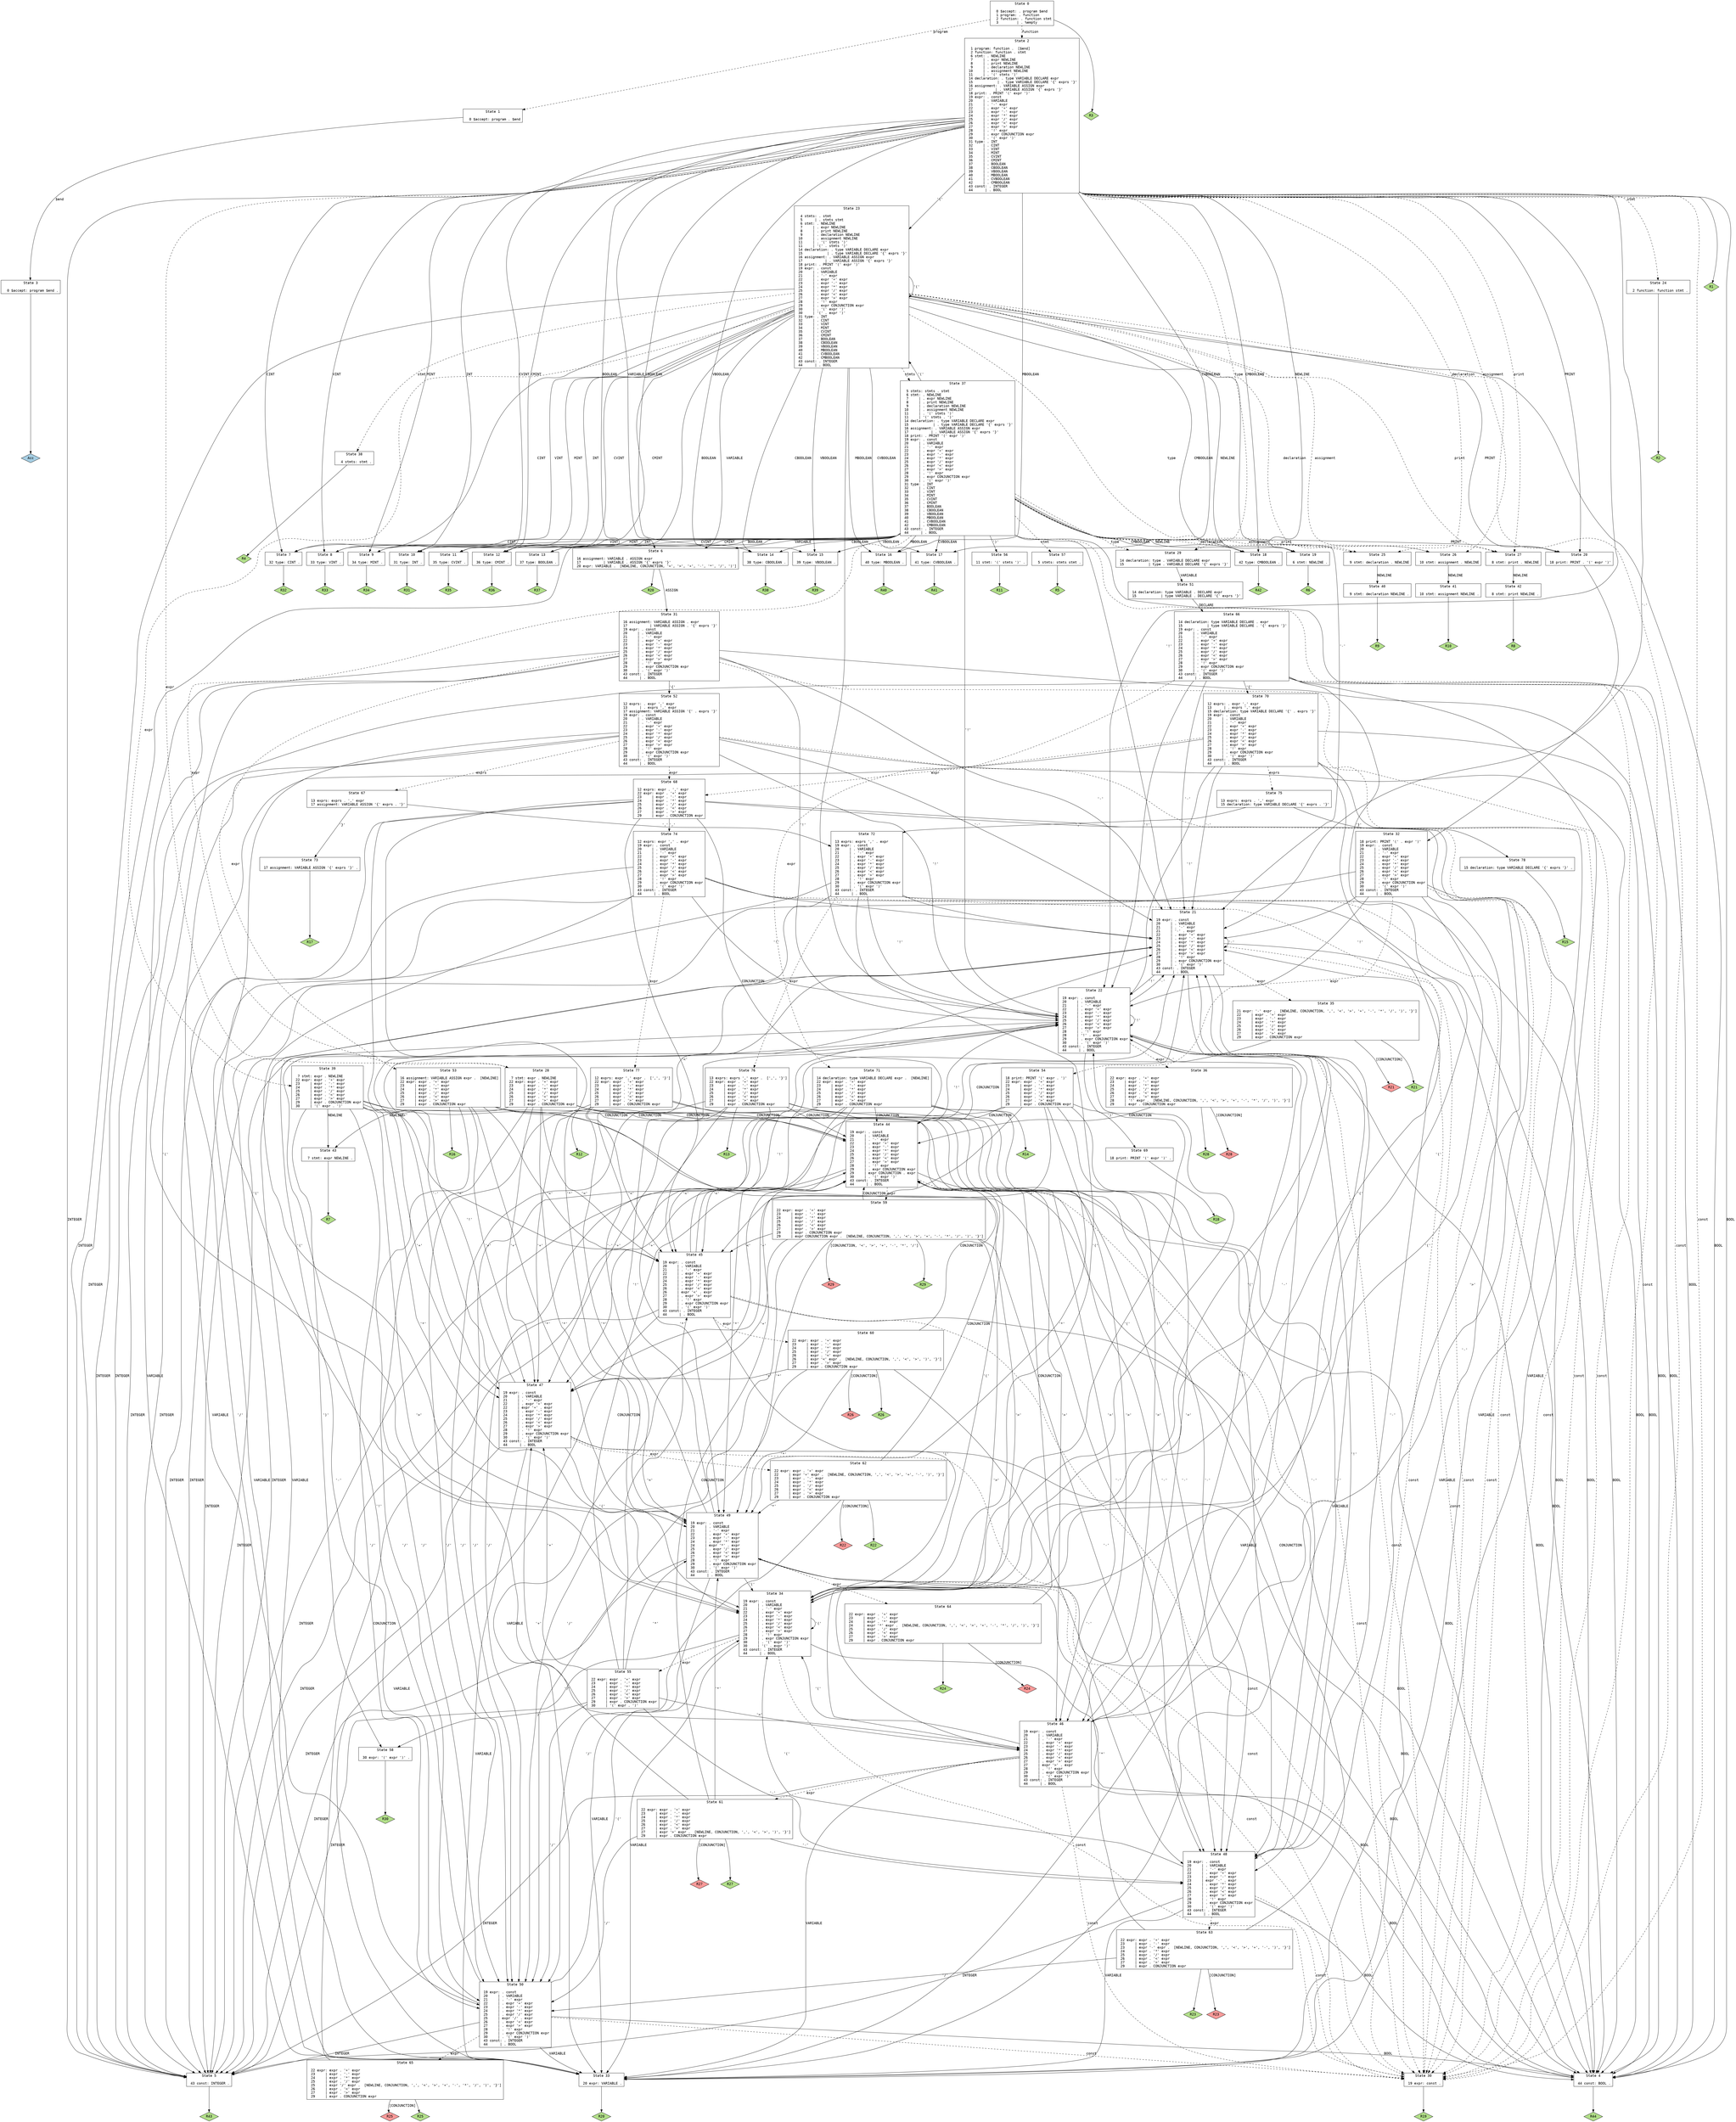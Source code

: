 // Generated by GNU Bison 3.3.2.
// Report bugs to <bug-bison@gnu.org>.
// Home page: <http://www.gnu.org/software/bison/>.

digraph "interpreter.y"
{
  node [fontname = courier, shape = box, colorscheme = paired6]
  edge [fontname = courier]

  0 [label="State 0\n\l  0 $accept: . program $end\l  1 program: . function\l  2 function: . function stmt\l  3         | . %empty\l"]
  0 -> 1 [style=dashed label="program"]
  0 -> 2 [style=dashed label="function"]
  0 -> "0R3" [style=solid]
 "0R3" [label="R3", fillcolor=3, shape=diamond, style=filled]
  1 [label="State 1\n\l  0 $accept: program . $end\l"]
  1 -> 3 [style=solid label="$end"]
  2 [label="State 2\n\l  1 program: function .  [$end]\l  2 function: function . stmt\l  6 stmt: . NEWLINE\l  7     | . expr NEWLINE\l  8     | . print NEWLINE\l  9     | . declaration NEWLINE\l 10     | . assignment NEWLINE\l 11     | . '(' stmts ')'\l 14 declaration: . type VARIABLE DECLARE expr\l 15            | . type VARIABLE DECLARE '{' exprs '}'\l 16 assignment: . VARIABLE ASSIGN expr\l 17           | . VARIABLE ASSIGN '{' exprs '}'\l 18 print: . PRINT '(' expr ')'\l 19 expr: . const\l 20     | . VARIABLE\l 21     | . '-' expr\l 22     | . expr '+' expr\l 23     | . expr '-' expr\l 24     | . expr '*' expr\l 25     | . expr '/' expr\l 26     | . expr '<' expr\l 27     | . expr '>' expr\l 28     | . '!' expr\l 29     | . expr CONJUNCTION expr\l 30     | . '(' expr ')'\l 31 type: . INT\l 32     | . CINT\l 33     | . VINT\l 34     | . MINT\l 35     | . CVINT\l 36     | . CMINT\l 37     | . BOOLEAN\l 38     | . CBOOLEAN\l 39     | . VBOOLEAN\l 40     | . MBOOLEAN\l 41     | . CVBOOLEAN\l 42     | . CMBOOLEAN\l 43 const: . INTEGER\l 44      | . BOOL\l"]
  2 -> 4 [style=solid label="BOOL"]
  2 -> 5 [style=solid label="INTEGER"]
  2 -> 6 [style=solid label="VARIABLE"]
  2 -> 7 [style=solid label="CINT"]
  2 -> 8 [style=solid label="VINT"]
  2 -> 9 [style=solid label="MINT"]
  2 -> 10 [style=solid label="INT"]
  2 -> 11 [style=solid label="CVINT"]
  2 -> 12 [style=solid label="CMINT"]
  2 -> 13 [style=solid label="BOOLEAN"]
  2 -> 14 [style=solid label="CBOOLEAN"]
  2 -> 15 [style=solid label="VBOOLEAN"]
  2 -> 16 [style=solid label="MBOOLEAN"]
  2 -> 17 [style=solid label="CVBOOLEAN"]
  2 -> 18 [style=solid label="CMBOOLEAN"]
  2 -> 19 [style=solid label="NEWLINE"]
  2 -> 20 [style=solid label="PRINT"]
  2 -> 21 [style=solid label="'-'"]
  2 -> 22 [style=solid label="'!'"]
  2 -> 23 [style=solid label="'('"]
  2 -> 24 [style=dashed label="stmt"]
  2 -> 25 [style=dashed label="declaration"]
  2 -> 26 [style=dashed label="assignment"]
  2 -> 27 [style=dashed label="print"]
  2 -> 28 [style=dashed label="expr"]
  2 -> 29 [style=dashed label="type"]
  2 -> 30 [style=dashed label="const"]
  2 -> "2R1" [style=solid]
 "2R1" [label="R1", fillcolor=3, shape=diamond, style=filled]
  3 [label="State 3\n\l  0 $accept: program $end .\l"]
  3 -> "3R0" [style=solid]
 "3R0" [label="Acc", fillcolor=1, shape=diamond, style=filled]
  4 [label="State 4\n\l 44 const: BOOL .\l"]
  4 -> "4R44" [style=solid]
 "4R44" [label="R44", fillcolor=3, shape=diamond, style=filled]
  5 [label="State 5\n\l 43 const: INTEGER .\l"]
  5 -> "5R43" [style=solid]
 "5R43" [label="R43", fillcolor=3, shape=diamond, style=filled]
  6 [label="State 6\n\l 16 assignment: VARIABLE . ASSIGN expr\l 17           | VARIABLE . ASSIGN '{' exprs '}'\l 20 expr: VARIABLE .  [NEWLINE, CONJUNCTION, '<', '>', '+', '-', '*', '/', ')']\l"]
  6 -> 31 [style=solid label="ASSIGN"]
  6 -> "6R20" [style=solid]
 "6R20" [label="R20", fillcolor=3, shape=diamond, style=filled]
  7 [label="State 7\n\l 32 type: CINT .\l"]
  7 -> "7R32" [style=solid]
 "7R32" [label="R32", fillcolor=3, shape=diamond, style=filled]
  8 [label="State 8\n\l 33 type: VINT .\l"]
  8 -> "8R33" [style=solid]
 "8R33" [label="R33", fillcolor=3, shape=diamond, style=filled]
  9 [label="State 9\n\l 34 type: MINT .\l"]
  9 -> "9R34" [style=solid]
 "9R34" [label="R34", fillcolor=3, shape=diamond, style=filled]
  10 [label="State 10\n\l 31 type: INT .\l"]
  10 -> "10R31" [style=solid]
 "10R31" [label="R31", fillcolor=3, shape=diamond, style=filled]
  11 [label="State 11\n\l 35 type: CVINT .\l"]
  11 -> "11R35" [style=solid]
 "11R35" [label="R35", fillcolor=3, shape=diamond, style=filled]
  12 [label="State 12\n\l 36 type: CMINT .\l"]
  12 -> "12R36" [style=solid]
 "12R36" [label="R36", fillcolor=3, shape=diamond, style=filled]
  13 [label="State 13\n\l 37 type: BOOLEAN .\l"]
  13 -> "13R37" [style=solid]
 "13R37" [label="R37", fillcolor=3, shape=diamond, style=filled]
  14 [label="State 14\n\l 38 type: CBOOLEAN .\l"]
  14 -> "14R38" [style=solid]
 "14R38" [label="R38", fillcolor=3, shape=diamond, style=filled]
  15 [label="State 15\n\l 39 type: VBOOLEAN .\l"]
  15 -> "15R39" [style=solid]
 "15R39" [label="R39", fillcolor=3, shape=diamond, style=filled]
  16 [label="State 16\n\l 40 type: MBOOLEAN .\l"]
  16 -> "16R40" [style=solid]
 "16R40" [label="R40", fillcolor=3, shape=diamond, style=filled]
  17 [label="State 17\n\l 41 type: CVBOOLEAN .\l"]
  17 -> "17R41" [style=solid]
 "17R41" [label="R41", fillcolor=3, shape=diamond, style=filled]
  18 [label="State 18\n\l 42 type: CMBOOLEAN .\l"]
  18 -> "18R42" [style=solid]
 "18R42" [label="R42", fillcolor=3, shape=diamond, style=filled]
  19 [label="State 19\n\l  6 stmt: NEWLINE .\l"]
  19 -> "19R6" [style=solid]
 "19R6" [label="R6", fillcolor=3, shape=diamond, style=filled]
  20 [label="State 20\n\l 18 print: PRINT . '(' expr ')'\l"]
  20 -> 32 [style=solid label="'('"]
  21 [label="State 21\n\l 19 expr: . const\l 20     | . VARIABLE\l 21     | . '-' expr\l 21     | '-' . expr\l 22     | . expr '+' expr\l 23     | . expr '-' expr\l 24     | . expr '*' expr\l 25     | . expr '/' expr\l 26     | . expr '<' expr\l 27     | . expr '>' expr\l 28     | . '!' expr\l 29     | . expr CONJUNCTION expr\l 30     | . '(' expr ')'\l 43 const: . INTEGER\l 44      | . BOOL\l"]
  21 -> 4 [style=solid label="BOOL"]
  21 -> 5 [style=solid label="INTEGER"]
  21 -> 33 [style=solid label="VARIABLE"]
  21 -> 21 [style=solid label="'-'"]
  21 -> 22 [style=solid label="'!'"]
  21 -> 34 [style=solid label="'('"]
  21 -> 35 [style=dashed label="expr"]
  21 -> 30 [style=dashed label="const"]
  22 [label="State 22\n\l 19 expr: . const\l 20     | . VARIABLE\l 21     | . '-' expr\l 22     | . expr '+' expr\l 23     | . expr '-' expr\l 24     | . expr '*' expr\l 25     | . expr '/' expr\l 26     | . expr '<' expr\l 27     | . expr '>' expr\l 28     | . '!' expr\l 28     | '!' . expr\l 29     | . expr CONJUNCTION expr\l 30     | . '(' expr ')'\l 43 const: . INTEGER\l 44      | . BOOL\l"]
  22 -> 4 [style=solid label="BOOL"]
  22 -> 5 [style=solid label="INTEGER"]
  22 -> 33 [style=solid label="VARIABLE"]
  22 -> 21 [style=solid label="'-'"]
  22 -> 22 [style=solid label="'!'"]
  22 -> 34 [style=solid label="'('"]
  22 -> 36 [style=dashed label="expr"]
  22 -> 30 [style=dashed label="const"]
  23 [label="State 23\n\l  4 stmts: . stmt\l  5      | . stmts stmt\l  6 stmt: . NEWLINE\l  7     | . expr NEWLINE\l  8     | . print NEWLINE\l  9     | . declaration NEWLINE\l 10     | . assignment NEWLINE\l 11     | . '(' stmts ')'\l 11     | '(' . stmts ')'\l 14 declaration: . type VARIABLE DECLARE expr\l 15            | . type VARIABLE DECLARE '{' exprs '}'\l 16 assignment: . VARIABLE ASSIGN expr\l 17           | . VARIABLE ASSIGN '{' exprs '}'\l 18 print: . PRINT '(' expr ')'\l 19 expr: . const\l 20     | . VARIABLE\l 21     | . '-' expr\l 22     | . expr '+' expr\l 23     | . expr '-' expr\l 24     | . expr '*' expr\l 25     | . expr '/' expr\l 26     | . expr '<' expr\l 27     | . expr '>' expr\l 28     | . '!' expr\l 29     | . expr CONJUNCTION expr\l 30     | . '(' expr ')'\l 30     | '(' . expr ')'\l 31 type: . INT\l 32     | . CINT\l 33     | . VINT\l 34     | . MINT\l 35     | . CVINT\l 36     | . CMINT\l 37     | . BOOLEAN\l 38     | . CBOOLEAN\l 39     | . VBOOLEAN\l 40     | . MBOOLEAN\l 41     | . CVBOOLEAN\l 42     | . CMBOOLEAN\l 43 const: . INTEGER\l 44      | . BOOL\l"]
  23 -> 4 [style=solid label="BOOL"]
  23 -> 5 [style=solid label="INTEGER"]
  23 -> 6 [style=solid label="VARIABLE"]
  23 -> 7 [style=solid label="CINT"]
  23 -> 8 [style=solid label="VINT"]
  23 -> 9 [style=solid label="MINT"]
  23 -> 10 [style=solid label="INT"]
  23 -> 11 [style=solid label="CVINT"]
  23 -> 12 [style=solid label="CMINT"]
  23 -> 13 [style=solid label="BOOLEAN"]
  23 -> 14 [style=solid label="CBOOLEAN"]
  23 -> 15 [style=solid label="VBOOLEAN"]
  23 -> 16 [style=solid label="MBOOLEAN"]
  23 -> 17 [style=solid label="CVBOOLEAN"]
  23 -> 18 [style=solid label="CMBOOLEAN"]
  23 -> 19 [style=solid label="NEWLINE"]
  23 -> 20 [style=solid label="PRINT"]
  23 -> 21 [style=solid label="'-'"]
  23 -> 22 [style=solid label="'!'"]
  23 -> 23 [style=solid label="'('"]
  23 -> 37 [style=dashed label="stmts"]
  23 -> 38 [style=dashed label="stmt"]
  23 -> 25 [style=dashed label="declaration"]
  23 -> 26 [style=dashed label="assignment"]
  23 -> 27 [style=dashed label="print"]
  23 -> 39 [style=dashed label="expr"]
  23 -> 29 [style=dashed label="type"]
  23 -> 30 [style=dashed label="const"]
  24 [label="State 24\n\l  2 function: function stmt .\l"]
  24 -> "24R2" [style=solid]
 "24R2" [label="R2", fillcolor=3, shape=diamond, style=filled]
  25 [label="State 25\n\l  9 stmt: declaration . NEWLINE\l"]
  25 -> 40 [style=solid label="NEWLINE"]
  26 [label="State 26\n\l 10 stmt: assignment . NEWLINE\l"]
  26 -> 41 [style=solid label="NEWLINE"]
  27 [label="State 27\n\l  8 stmt: print . NEWLINE\l"]
  27 -> 42 [style=solid label="NEWLINE"]
  28 [label="State 28\n\l  7 stmt: expr . NEWLINE\l 22 expr: expr . '+' expr\l 23     | expr . '-' expr\l 24     | expr . '*' expr\l 25     | expr . '/' expr\l 26     | expr . '<' expr\l 27     | expr . '>' expr\l 29     | expr . CONJUNCTION expr\l"]
  28 -> 43 [style=solid label="NEWLINE"]
  28 -> 44 [style=solid label="CONJUNCTION"]
  28 -> 45 [style=solid label="'<'"]
  28 -> 46 [style=solid label="'>'"]
  28 -> 47 [style=solid label="'+'"]
  28 -> 48 [style=solid label="'-'"]
  28 -> 49 [style=solid label="'*'"]
  28 -> 50 [style=solid label="'/'"]
  29 [label="State 29\n\l 14 declaration: type . VARIABLE DECLARE expr\l 15            | type . VARIABLE DECLARE '{' exprs '}'\l"]
  29 -> 51 [style=solid label="VARIABLE"]
  30 [label="State 30\n\l 19 expr: const .\l"]
  30 -> "30R19" [style=solid]
 "30R19" [label="R19", fillcolor=3, shape=diamond, style=filled]
  31 [label="State 31\n\l 16 assignment: VARIABLE ASSIGN . expr\l 17           | VARIABLE ASSIGN . '{' exprs '}'\l 19 expr: . const\l 20     | . VARIABLE\l 21     | . '-' expr\l 22     | . expr '+' expr\l 23     | . expr '-' expr\l 24     | . expr '*' expr\l 25     | . expr '/' expr\l 26     | . expr '<' expr\l 27     | . expr '>' expr\l 28     | . '!' expr\l 29     | . expr CONJUNCTION expr\l 30     | . '(' expr ')'\l 43 const: . INTEGER\l 44      | . BOOL\l"]
  31 -> 4 [style=solid label="BOOL"]
  31 -> 5 [style=solid label="INTEGER"]
  31 -> 33 [style=solid label="VARIABLE"]
  31 -> 21 [style=solid label="'-'"]
  31 -> 22 [style=solid label="'!'"]
  31 -> 34 [style=solid label="'('"]
  31 -> 52 [style=solid label="'{'"]
  31 -> 53 [style=dashed label="expr"]
  31 -> 30 [style=dashed label="const"]
  32 [label="State 32\n\l 18 print: PRINT '(' . expr ')'\l 19 expr: . const\l 20     | . VARIABLE\l 21     | . '-' expr\l 22     | . expr '+' expr\l 23     | . expr '-' expr\l 24     | . expr '*' expr\l 25     | . expr '/' expr\l 26     | . expr '<' expr\l 27     | . expr '>' expr\l 28     | . '!' expr\l 29     | . expr CONJUNCTION expr\l 30     | . '(' expr ')'\l 43 const: . INTEGER\l 44      | . BOOL\l"]
  32 -> 4 [style=solid label="BOOL"]
  32 -> 5 [style=solid label="INTEGER"]
  32 -> 33 [style=solid label="VARIABLE"]
  32 -> 21 [style=solid label="'-'"]
  32 -> 22 [style=solid label="'!'"]
  32 -> 34 [style=solid label="'('"]
  32 -> 54 [style=dashed label="expr"]
  32 -> 30 [style=dashed label="const"]
  33 [label="State 33\n\l 20 expr: VARIABLE .\l"]
  33 -> "33R20" [style=solid]
 "33R20" [label="R20", fillcolor=3, shape=diamond, style=filled]
  34 [label="State 34\n\l 19 expr: . const\l 20     | . VARIABLE\l 21     | . '-' expr\l 22     | . expr '+' expr\l 23     | . expr '-' expr\l 24     | . expr '*' expr\l 25     | . expr '/' expr\l 26     | . expr '<' expr\l 27     | . expr '>' expr\l 28     | . '!' expr\l 29     | . expr CONJUNCTION expr\l 30     | . '(' expr ')'\l 30     | '(' . expr ')'\l 43 const: . INTEGER\l 44      | . BOOL\l"]
  34 -> 4 [style=solid label="BOOL"]
  34 -> 5 [style=solid label="INTEGER"]
  34 -> 33 [style=solid label="VARIABLE"]
  34 -> 21 [style=solid label="'-'"]
  34 -> 22 [style=solid label="'!'"]
  34 -> 34 [style=solid label="'('"]
  34 -> 55 [style=dashed label="expr"]
  34 -> 30 [style=dashed label="const"]
  35 [label="State 35\n\l 21 expr: '-' expr .  [NEWLINE, CONJUNCTION, ',', '<', '>', '+', '-', '*', '/', ')', '}']\l 22     | expr . '+' expr\l 23     | expr . '-' expr\l 24     | expr . '*' expr\l 25     | expr . '/' expr\l 26     | expr . '<' expr\l 27     | expr . '>' expr\l 29     | expr . CONJUNCTION expr\l"]
  35 -> 44 [style=solid label="CONJUNCTION"]
  35 -> "35R21d" [label="[CONJUNCTION]", style=solid]
 "35R21d" [label="R21", fillcolor=5, shape=diamond, style=filled]
  35 -> "35R21" [style=solid]
 "35R21" [label="R21", fillcolor=3, shape=diamond, style=filled]
  36 [label="State 36\n\l 22 expr: expr . '+' expr\l 23     | expr . '-' expr\l 24     | expr . '*' expr\l 25     | expr . '/' expr\l 26     | expr . '<' expr\l 27     | expr . '>' expr\l 28     | '!' expr .  [NEWLINE, CONJUNCTION, ',', '<', '>', '+', '-', '*', '/', ')', '}']\l 29     | expr . CONJUNCTION expr\l"]
  36 -> 44 [style=solid label="CONJUNCTION"]
  36 -> "36R28d" [label="[CONJUNCTION]", style=solid]
 "36R28d" [label="R28", fillcolor=5, shape=diamond, style=filled]
  36 -> "36R28" [style=solid]
 "36R28" [label="R28", fillcolor=3, shape=diamond, style=filled]
  37 [label="State 37\n\l  5 stmts: stmts . stmt\l  6 stmt: . NEWLINE\l  7     | . expr NEWLINE\l  8     | . print NEWLINE\l  9     | . declaration NEWLINE\l 10     | . assignment NEWLINE\l 11     | . '(' stmts ')'\l 11     | '(' stmts . ')'\l 14 declaration: . type VARIABLE DECLARE expr\l 15            | . type VARIABLE DECLARE '{' exprs '}'\l 16 assignment: . VARIABLE ASSIGN expr\l 17           | . VARIABLE ASSIGN '{' exprs '}'\l 18 print: . PRINT '(' expr ')'\l 19 expr: . const\l 20     | . VARIABLE\l 21     | . '-' expr\l 22     | . expr '+' expr\l 23     | . expr '-' expr\l 24     | . expr '*' expr\l 25     | . expr '/' expr\l 26     | . expr '<' expr\l 27     | . expr '>' expr\l 28     | . '!' expr\l 29     | . expr CONJUNCTION expr\l 30     | . '(' expr ')'\l 31 type: . INT\l 32     | . CINT\l 33     | . VINT\l 34     | . MINT\l 35     | . CVINT\l 36     | . CMINT\l 37     | . BOOLEAN\l 38     | . CBOOLEAN\l 39     | . VBOOLEAN\l 40     | . MBOOLEAN\l 41     | . CVBOOLEAN\l 42     | . CMBOOLEAN\l 43 const: . INTEGER\l 44      | . BOOL\l"]
  37 -> 4 [style=solid label="BOOL"]
  37 -> 5 [style=solid label="INTEGER"]
  37 -> 6 [style=solid label="VARIABLE"]
  37 -> 7 [style=solid label="CINT"]
  37 -> 8 [style=solid label="VINT"]
  37 -> 9 [style=solid label="MINT"]
  37 -> 10 [style=solid label="INT"]
  37 -> 11 [style=solid label="CVINT"]
  37 -> 12 [style=solid label="CMINT"]
  37 -> 13 [style=solid label="BOOLEAN"]
  37 -> 14 [style=solid label="CBOOLEAN"]
  37 -> 15 [style=solid label="VBOOLEAN"]
  37 -> 16 [style=solid label="MBOOLEAN"]
  37 -> 17 [style=solid label="CVBOOLEAN"]
  37 -> 18 [style=solid label="CMBOOLEAN"]
  37 -> 19 [style=solid label="NEWLINE"]
  37 -> 20 [style=solid label="PRINT"]
  37 -> 21 [style=solid label="'-'"]
  37 -> 22 [style=solid label="'!'"]
  37 -> 23 [style=solid label="'('"]
  37 -> 56 [style=solid label="')'"]
  37 -> 57 [style=dashed label="stmt"]
  37 -> 25 [style=dashed label="declaration"]
  37 -> 26 [style=dashed label="assignment"]
  37 -> 27 [style=dashed label="print"]
  37 -> 28 [style=dashed label="expr"]
  37 -> 29 [style=dashed label="type"]
  37 -> 30 [style=dashed label="const"]
  38 [label="State 38\n\l  4 stmts: stmt .\l"]
  38 -> "38R4" [style=solid]
 "38R4" [label="R4", fillcolor=3, shape=diamond, style=filled]
  39 [label="State 39\n\l  7 stmt: expr . NEWLINE\l 22 expr: expr . '+' expr\l 23     | expr . '-' expr\l 24     | expr . '*' expr\l 25     | expr . '/' expr\l 26     | expr . '<' expr\l 27     | expr . '>' expr\l 29     | expr . CONJUNCTION expr\l 30     | '(' expr . ')'\l"]
  39 -> 43 [style=solid label="NEWLINE"]
  39 -> 44 [style=solid label="CONJUNCTION"]
  39 -> 45 [style=solid label="'<'"]
  39 -> 46 [style=solid label="'>'"]
  39 -> 47 [style=solid label="'+'"]
  39 -> 48 [style=solid label="'-'"]
  39 -> 49 [style=solid label="'*'"]
  39 -> 50 [style=solid label="'/'"]
  39 -> 58 [style=solid label="')'"]
  40 [label="State 40\n\l  9 stmt: declaration NEWLINE .\l"]
  40 -> "40R9" [style=solid]
 "40R9" [label="R9", fillcolor=3, shape=diamond, style=filled]
  41 [label="State 41\n\l 10 stmt: assignment NEWLINE .\l"]
  41 -> "41R10" [style=solid]
 "41R10" [label="R10", fillcolor=3, shape=diamond, style=filled]
  42 [label="State 42\n\l  8 stmt: print NEWLINE .\l"]
  42 -> "42R8" [style=solid]
 "42R8" [label="R8", fillcolor=3, shape=diamond, style=filled]
  43 [label="State 43\n\l  7 stmt: expr NEWLINE .\l"]
  43 -> "43R7" [style=solid]
 "43R7" [label="R7", fillcolor=3, shape=diamond, style=filled]
  44 [label="State 44\n\l 19 expr: . const\l 20     | . VARIABLE\l 21     | . '-' expr\l 22     | . expr '+' expr\l 23     | . expr '-' expr\l 24     | . expr '*' expr\l 25     | . expr '/' expr\l 26     | . expr '<' expr\l 27     | . expr '>' expr\l 28     | . '!' expr\l 29     | . expr CONJUNCTION expr\l 29     | expr CONJUNCTION . expr\l 30     | . '(' expr ')'\l 43 const: . INTEGER\l 44      | . BOOL\l"]
  44 -> 4 [style=solid label="BOOL"]
  44 -> 5 [style=solid label="INTEGER"]
  44 -> 33 [style=solid label="VARIABLE"]
  44 -> 21 [style=solid label="'-'"]
  44 -> 22 [style=solid label="'!'"]
  44 -> 34 [style=solid label="'('"]
  44 -> 59 [style=dashed label="expr"]
  44 -> 30 [style=dashed label="const"]
  45 [label="State 45\n\l 19 expr: . const\l 20     | . VARIABLE\l 21     | . '-' expr\l 22     | . expr '+' expr\l 23     | . expr '-' expr\l 24     | . expr '*' expr\l 25     | . expr '/' expr\l 26     | . expr '<' expr\l 26     | expr '<' . expr\l 27     | . expr '>' expr\l 28     | . '!' expr\l 29     | . expr CONJUNCTION expr\l 30     | . '(' expr ')'\l 43 const: . INTEGER\l 44      | . BOOL\l"]
  45 -> 4 [style=solid label="BOOL"]
  45 -> 5 [style=solid label="INTEGER"]
  45 -> 33 [style=solid label="VARIABLE"]
  45 -> 21 [style=solid label="'-'"]
  45 -> 22 [style=solid label="'!'"]
  45 -> 34 [style=solid label="'('"]
  45 -> 60 [style=dashed label="expr"]
  45 -> 30 [style=dashed label="const"]
  46 [label="State 46\n\l 19 expr: . const\l 20     | . VARIABLE\l 21     | . '-' expr\l 22     | . expr '+' expr\l 23     | . expr '-' expr\l 24     | . expr '*' expr\l 25     | . expr '/' expr\l 26     | . expr '<' expr\l 27     | . expr '>' expr\l 27     | expr '>' . expr\l 28     | . '!' expr\l 29     | . expr CONJUNCTION expr\l 30     | . '(' expr ')'\l 43 const: . INTEGER\l 44      | . BOOL\l"]
  46 -> 4 [style=solid label="BOOL"]
  46 -> 5 [style=solid label="INTEGER"]
  46 -> 33 [style=solid label="VARIABLE"]
  46 -> 21 [style=solid label="'-'"]
  46 -> 22 [style=solid label="'!'"]
  46 -> 34 [style=solid label="'('"]
  46 -> 61 [style=dashed label="expr"]
  46 -> 30 [style=dashed label="const"]
  47 [label="State 47\n\l 19 expr: . const\l 20     | . VARIABLE\l 21     | . '-' expr\l 22     | . expr '+' expr\l 22     | expr '+' . expr\l 23     | . expr '-' expr\l 24     | . expr '*' expr\l 25     | . expr '/' expr\l 26     | . expr '<' expr\l 27     | . expr '>' expr\l 28     | . '!' expr\l 29     | . expr CONJUNCTION expr\l 30     | . '(' expr ')'\l 43 const: . INTEGER\l 44      | . BOOL\l"]
  47 -> 4 [style=solid label="BOOL"]
  47 -> 5 [style=solid label="INTEGER"]
  47 -> 33 [style=solid label="VARIABLE"]
  47 -> 21 [style=solid label="'-'"]
  47 -> 22 [style=solid label="'!'"]
  47 -> 34 [style=solid label="'('"]
  47 -> 62 [style=dashed label="expr"]
  47 -> 30 [style=dashed label="const"]
  48 [label="State 48\n\l 19 expr: . const\l 20     | . VARIABLE\l 21     | . '-' expr\l 22     | . expr '+' expr\l 23     | . expr '-' expr\l 23     | expr '-' . expr\l 24     | . expr '*' expr\l 25     | . expr '/' expr\l 26     | . expr '<' expr\l 27     | . expr '>' expr\l 28     | . '!' expr\l 29     | . expr CONJUNCTION expr\l 30     | . '(' expr ')'\l 43 const: . INTEGER\l 44      | . BOOL\l"]
  48 -> 4 [style=solid label="BOOL"]
  48 -> 5 [style=solid label="INTEGER"]
  48 -> 33 [style=solid label="VARIABLE"]
  48 -> 21 [style=solid label="'-'"]
  48 -> 22 [style=solid label="'!'"]
  48 -> 34 [style=solid label="'('"]
  48 -> 63 [style=dashed label="expr"]
  48 -> 30 [style=dashed label="const"]
  49 [label="State 49\n\l 19 expr: . const\l 20     | . VARIABLE\l 21     | . '-' expr\l 22     | . expr '+' expr\l 23     | . expr '-' expr\l 24     | . expr '*' expr\l 24     | expr '*' . expr\l 25     | . expr '/' expr\l 26     | . expr '<' expr\l 27     | . expr '>' expr\l 28     | . '!' expr\l 29     | . expr CONJUNCTION expr\l 30     | . '(' expr ')'\l 43 const: . INTEGER\l 44      | . BOOL\l"]
  49 -> 4 [style=solid label="BOOL"]
  49 -> 5 [style=solid label="INTEGER"]
  49 -> 33 [style=solid label="VARIABLE"]
  49 -> 21 [style=solid label="'-'"]
  49 -> 22 [style=solid label="'!'"]
  49 -> 34 [style=solid label="'('"]
  49 -> 64 [style=dashed label="expr"]
  49 -> 30 [style=dashed label="const"]
  50 [label="State 50\n\l 19 expr: . const\l 20     | . VARIABLE\l 21     | . '-' expr\l 22     | . expr '+' expr\l 23     | . expr '-' expr\l 24     | . expr '*' expr\l 25     | . expr '/' expr\l 25     | expr '/' . expr\l 26     | . expr '<' expr\l 27     | . expr '>' expr\l 28     | . '!' expr\l 29     | . expr CONJUNCTION expr\l 30     | . '(' expr ')'\l 43 const: . INTEGER\l 44      | . BOOL\l"]
  50 -> 4 [style=solid label="BOOL"]
  50 -> 5 [style=solid label="INTEGER"]
  50 -> 33 [style=solid label="VARIABLE"]
  50 -> 21 [style=solid label="'-'"]
  50 -> 22 [style=solid label="'!'"]
  50 -> 34 [style=solid label="'('"]
  50 -> 65 [style=dashed label="expr"]
  50 -> 30 [style=dashed label="const"]
  51 [label="State 51\n\l 14 declaration: type VARIABLE . DECLARE expr\l 15            | type VARIABLE . DECLARE '{' exprs '}'\l"]
  51 -> 66 [style=solid label="DECLARE"]
  52 [label="State 52\n\l 12 exprs: . expr ',' expr\l 13      | . exprs ',' expr\l 17 assignment: VARIABLE ASSIGN '{' . exprs '}'\l 19 expr: . const\l 20     | . VARIABLE\l 21     | . '-' expr\l 22     | . expr '+' expr\l 23     | . expr '-' expr\l 24     | . expr '*' expr\l 25     | . expr '/' expr\l 26     | . expr '<' expr\l 27     | . expr '>' expr\l 28     | . '!' expr\l 29     | . expr CONJUNCTION expr\l 30     | . '(' expr ')'\l 43 const: . INTEGER\l 44      | . BOOL\l"]
  52 -> 4 [style=solid label="BOOL"]
  52 -> 5 [style=solid label="INTEGER"]
  52 -> 33 [style=solid label="VARIABLE"]
  52 -> 21 [style=solid label="'-'"]
  52 -> 22 [style=solid label="'!'"]
  52 -> 34 [style=solid label="'('"]
  52 -> 67 [style=dashed label="exprs"]
  52 -> 68 [style=dashed label="expr"]
  52 -> 30 [style=dashed label="const"]
  53 [label="State 53\n\l 16 assignment: VARIABLE ASSIGN expr .  [NEWLINE]\l 22 expr: expr . '+' expr\l 23     | expr . '-' expr\l 24     | expr . '*' expr\l 25     | expr . '/' expr\l 26     | expr . '<' expr\l 27     | expr . '>' expr\l 29     | expr . CONJUNCTION expr\l"]
  53 -> 44 [style=solid label="CONJUNCTION"]
  53 -> 45 [style=solid label="'<'"]
  53 -> 46 [style=solid label="'>'"]
  53 -> 47 [style=solid label="'+'"]
  53 -> 48 [style=solid label="'-'"]
  53 -> 49 [style=solid label="'*'"]
  53 -> 50 [style=solid label="'/'"]
  53 -> "53R16" [style=solid]
 "53R16" [label="R16", fillcolor=3, shape=diamond, style=filled]
  54 [label="State 54\n\l 18 print: PRINT '(' expr . ')'\l 22 expr: expr . '+' expr\l 23     | expr . '-' expr\l 24     | expr . '*' expr\l 25     | expr . '/' expr\l 26     | expr . '<' expr\l 27     | expr . '>' expr\l 29     | expr . CONJUNCTION expr\l"]
  54 -> 44 [style=solid label="CONJUNCTION"]
  54 -> 45 [style=solid label="'<'"]
  54 -> 46 [style=solid label="'>'"]
  54 -> 47 [style=solid label="'+'"]
  54 -> 48 [style=solid label="'-'"]
  54 -> 49 [style=solid label="'*'"]
  54 -> 50 [style=solid label="'/'"]
  54 -> 69 [style=solid label="')'"]
  55 [label="State 55\n\l 22 expr: expr . '+' expr\l 23     | expr . '-' expr\l 24     | expr . '*' expr\l 25     | expr . '/' expr\l 26     | expr . '<' expr\l 27     | expr . '>' expr\l 29     | expr . CONJUNCTION expr\l 30     | '(' expr . ')'\l"]
  55 -> 44 [style=solid label="CONJUNCTION"]
  55 -> 45 [style=solid label="'<'"]
  55 -> 46 [style=solid label="'>'"]
  55 -> 47 [style=solid label="'+'"]
  55 -> 48 [style=solid label="'-'"]
  55 -> 49 [style=solid label="'*'"]
  55 -> 50 [style=solid label="'/'"]
  55 -> 58 [style=solid label="')'"]
  56 [label="State 56\n\l 11 stmt: '(' stmts ')' .\l"]
  56 -> "56R11" [style=solid]
 "56R11" [label="R11", fillcolor=3, shape=diamond, style=filled]
  57 [label="State 57\n\l  5 stmts: stmts stmt .\l"]
  57 -> "57R5" [style=solid]
 "57R5" [label="R5", fillcolor=3, shape=diamond, style=filled]
  58 [label="State 58\n\l 30 expr: '(' expr ')' .\l"]
  58 -> "58R30" [style=solid]
 "58R30" [label="R30", fillcolor=3, shape=diamond, style=filled]
  59 [label="State 59\n\l 22 expr: expr . '+' expr\l 23     | expr . '-' expr\l 24     | expr . '*' expr\l 25     | expr . '/' expr\l 26     | expr . '<' expr\l 27     | expr . '>' expr\l 29     | expr . CONJUNCTION expr\l 29     | expr CONJUNCTION expr .  [NEWLINE, CONJUNCTION, ',', '<', '>', '+', '-', '*', '/', ')', '}']\l"]
  59 -> 44 [style=solid label="CONJUNCTION"]
  59 -> 45 [style=solid label="'<'"]
  59 -> 46 [style=solid label="'>'"]
  59 -> 47 [style=solid label="'+'"]
  59 -> 48 [style=solid label="'-'"]
  59 -> 49 [style=solid label="'*'"]
  59 -> 50 [style=solid label="'/'"]
  59 -> "59R29d" [label="[CONJUNCTION, '<', '>', '+', '-', '*', '/']", style=solid]
 "59R29d" [label="R29", fillcolor=5, shape=diamond, style=filled]
  59 -> "59R29" [style=solid]
 "59R29" [label="R29", fillcolor=3, shape=diamond, style=filled]
  60 [label="State 60\n\l 22 expr: expr . '+' expr\l 23     | expr . '-' expr\l 24     | expr . '*' expr\l 25     | expr . '/' expr\l 26     | expr . '<' expr\l 26     | expr '<' expr .  [NEWLINE, CONJUNCTION, ',', '<', '>', ')', '}']\l 27     | expr . '>' expr\l 29     | expr . CONJUNCTION expr\l"]
  60 -> 44 [style=solid label="CONJUNCTION"]
  60 -> 47 [style=solid label="'+'"]
  60 -> 48 [style=solid label="'-'"]
  60 -> 49 [style=solid label="'*'"]
  60 -> 50 [style=solid label="'/'"]
  60 -> "60R26d" [label="[CONJUNCTION]", style=solid]
 "60R26d" [label="R26", fillcolor=5, shape=diamond, style=filled]
  60 -> "60R26" [style=solid]
 "60R26" [label="R26", fillcolor=3, shape=diamond, style=filled]
  61 [label="State 61\n\l 22 expr: expr . '+' expr\l 23     | expr . '-' expr\l 24     | expr . '*' expr\l 25     | expr . '/' expr\l 26     | expr . '<' expr\l 27     | expr . '>' expr\l 27     | expr '>' expr .  [NEWLINE, CONJUNCTION, ',', '<', '>', ')', '}']\l 29     | expr . CONJUNCTION expr\l"]
  61 -> 44 [style=solid label="CONJUNCTION"]
  61 -> 47 [style=solid label="'+'"]
  61 -> 48 [style=solid label="'-'"]
  61 -> 49 [style=solid label="'*'"]
  61 -> 50 [style=solid label="'/'"]
  61 -> "61R27d" [label="[CONJUNCTION]", style=solid]
 "61R27d" [label="R27", fillcolor=5, shape=diamond, style=filled]
  61 -> "61R27" [style=solid]
 "61R27" [label="R27", fillcolor=3, shape=diamond, style=filled]
  62 [label="State 62\n\l 22 expr: expr . '+' expr\l 22     | expr '+' expr .  [NEWLINE, CONJUNCTION, ',', '<', '>', '+', '-', ')', '}']\l 23     | expr . '-' expr\l 24     | expr . '*' expr\l 25     | expr . '/' expr\l 26     | expr . '<' expr\l 27     | expr . '>' expr\l 29     | expr . CONJUNCTION expr\l"]
  62 -> 44 [style=solid label="CONJUNCTION"]
  62 -> 49 [style=solid label="'*'"]
  62 -> 50 [style=solid label="'/'"]
  62 -> "62R22d" [label="[CONJUNCTION]", style=solid]
 "62R22d" [label="R22", fillcolor=5, shape=diamond, style=filled]
  62 -> "62R22" [style=solid]
 "62R22" [label="R22", fillcolor=3, shape=diamond, style=filled]
  63 [label="State 63\n\l 22 expr: expr . '+' expr\l 23     | expr . '-' expr\l 23     | expr '-' expr .  [NEWLINE, CONJUNCTION, ',', '<', '>', '+', '-', ')', '}']\l 24     | expr . '*' expr\l 25     | expr . '/' expr\l 26     | expr . '<' expr\l 27     | expr . '>' expr\l 29     | expr . CONJUNCTION expr\l"]
  63 -> 44 [style=solid label="CONJUNCTION"]
  63 -> 49 [style=solid label="'*'"]
  63 -> 50 [style=solid label="'/'"]
  63 -> "63R23d" [label="[CONJUNCTION]", style=solid]
 "63R23d" [label="R23", fillcolor=5, shape=diamond, style=filled]
  63 -> "63R23" [style=solid]
 "63R23" [label="R23", fillcolor=3, shape=diamond, style=filled]
  64 [label="State 64\n\l 22 expr: expr . '+' expr\l 23     | expr . '-' expr\l 24     | expr . '*' expr\l 24     | expr '*' expr .  [NEWLINE, CONJUNCTION, ',', '<', '>', '+', '-', '*', '/', ')', '}']\l 25     | expr . '/' expr\l 26     | expr . '<' expr\l 27     | expr . '>' expr\l 29     | expr . CONJUNCTION expr\l"]
  64 -> 44 [style=solid label="CONJUNCTION"]
  64 -> "64R24d" [label="[CONJUNCTION]", style=solid]
 "64R24d" [label="R24", fillcolor=5, shape=diamond, style=filled]
  64 -> "64R24" [style=solid]
 "64R24" [label="R24", fillcolor=3, shape=diamond, style=filled]
  65 [label="State 65\n\l 22 expr: expr . '+' expr\l 23     | expr . '-' expr\l 24     | expr . '*' expr\l 25     | expr . '/' expr\l 25     | expr '/' expr .  [NEWLINE, CONJUNCTION, ',', '<', '>', '+', '-', '*', '/', ')', '}']\l 26     | expr . '<' expr\l 27     | expr . '>' expr\l 29     | expr . CONJUNCTION expr\l"]
  65 -> 44 [style=solid label="CONJUNCTION"]
  65 -> "65R25d" [label="[CONJUNCTION]", style=solid]
 "65R25d" [label="R25", fillcolor=5, shape=diamond, style=filled]
  65 -> "65R25" [style=solid]
 "65R25" [label="R25", fillcolor=3, shape=diamond, style=filled]
  66 [label="State 66\n\l 14 declaration: type VARIABLE DECLARE . expr\l 15            | type VARIABLE DECLARE . '{' exprs '}'\l 19 expr: . const\l 20     | . VARIABLE\l 21     | . '-' expr\l 22     | . expr '+' expr\l 23     | . expr '-' expr\l 24     | . expr '*' expr\l 25     | . expr '/' expr\l 26     | . expr '<' expr\l 27     | . expr '>' expr\l 28     | . '!' expr\l 29     | . expr CONJUNCTION expr\l 30     | . '(' expr ')'\l 43 const: . INTEGER\l 44      | . BOOL\l"]
  66 -> 4 [style=solid label="BOOL"]
  66 -> 5 [style=solid label="INTEGER"]
  66 -> 33 [style=solid label="VARIABLE"]
  66 -> 21 [style=solid label="'-'"]
  66 -> 22 [style=solid label="'!'"]
  66 -> 34 [style=solid label="'('"]
  66 -> 70 [style=solid label="'{'"]
  66 -> 71 [style=dashed label="expr"]
  66 -> 30 [style=dashed label="const"]
  67 [label="State 67\n\l 13 exprs: exprs . ',' expr\l 17 assignment: VARIABLE ASSIGN '{' exprs . '}'\l"]
  67 -> 72 [style=solid label="','"]
  67 -> 73 [style=solid label="'}'"]
  68 [label="State 68\n\l 12 exprs: expr . ',' expr\l 22 expr: expr . '+' expr\l 23     | expr . '-' expr\l 24     | expr . '*' expr\l 25     | expr . '/' expr\l 26     | expr . '<' expr\l 27     | expr . '>' expr\l 29     | expr . CONJUNCTION expr\l"]
  68 -> 44 [style=solid label="CONJUNCTION"]
  68 -> 74 [style=solid label="','"]
  68 -> 45 [style=solid label="'<'"]
  68 -> 46 [style=solid label="'>'"]
  68 -> 47 [style=solid label="'+'"]
  68 -> 48 [style=solid label="'-'"]
  68 -> 49 [style=solid label="'*'"]
  68 -> 50 [style=solid label="'/'"]
  69 [label="State 69\n\l 18 print: PRINT '(' expr ')' .\l"]
  69 -> "69R18" [style=solid]
 "69R18" [label="R18", fillcolor=3, shape=diamond, style=filled]
  70 [label="State 70\n\l 12 exprs: . expr ',' expr\l 13      | . exprs ',' expr\l 15 declaration: type VARIABLE DECLARE '{' . exprs '}'\l 19 expr: . const\l 20     | . VARIABLE\l 21     | . '-' expr\l 22     | . expr '+' expr\l 23     | . expr '-' expr\l 24     | . expr '*' expr\l 25     | . expr '/' expr\l 26     | . expr '<' expr\l 27     | . expr '>' expr\l 28     | . '!' expr\l 29     | . expr CONJUNCTION expr\l 30     | . '(' expr ')'\l 43 const: . INTEGER\l 44      | . BOOL\l"]
  70 -> 4 [style=solid label="BOOL"]
  70 -> 5 [style=solid label="INTEGER"]
  70 -> 33 [style=solid label="VARIABLE"]
  70 -> 21 [style=solid label="'-'"]
  70 -> 22 [style=solid label="'!'"]
  70 -> 34 [style=solid label="'('"]
  70 -> 75 [style=dashed label="exprs"]
  70 -> 68 [style=dashed label="expr"]
  70 -> 30 [style=dashed label="const"]
  71 [label="State 71\n\l 14 declaration: type VARIABLE DECLARE expr .  [NEWLINE]\l 22 expr: expr . '+' expr\l 23     | expr . '-' expr\l 24     | expr . '*' expr\l 25     | expr . '/' expr\l 26     | expr . '<' expr\l 27     | expr . '>' expr\l 29     | expr . CONJUNCTION expr\l"]
  71 -> 44 [style=solid label="CONJUNCTION"]
  71 -> 45 [style=solid label="'<'"]
  71 -> 46 [style=solid label="'>'"]
  71 -> 47 [style=solid label="'+'"]
  71 -> 48 [style=solid label="'-'"]
  71 -> 49 [style=solid label="'*'"]
  71 -> 50 [style=solid label="'/'"]
  71 -> "71R14" [style=solid]
 "71R14" [label="R14", fillcolor=3, shape=diamond, style=filled]
  72 [label="State 72\n\l 13 exprs: exprs ',' . expr\l 19 expr: . const\l 20     | . VARIABLE\l 21     | . '-' expr\l 22     | . expr '+' expr\l 23     | . expr '-' expr\l 24     | . expr '*' expr\l 25     | . expr '/' expr\l 26     | . expr '<' expr\l 27     | . expr '>' expr\l 28     | . '!' expr\l 29     | . expr CONJUNCTION expr\l 30     | . '(' expr ')'\l 43 const: . INTEGER\l 44      | . BOOL\l"]
  72 -> 4 [style=solid label="BOOL"]
  72 -> 5 [style=solid label="INTEGER"]
  72 -> 33 [style=solid label="VARIABLE"]
  72 -> 21 [style=solid label="'-'"]
  72 -> 22 [style=solid label="'!'"]
  72 -> 34 [style=solid label="'('"]
  72 -> 76 [style=dashed label="expr"]
  72 -> 30 [style=dashed label="const"]
  73 [label="State 73\n\l 17 assignment: VARIABLE ASSIGN '{' exprs '}' .\l"]
  73 -> "73R17" [style=solid]
 "73R17" [label="R17", fillcolor=3, shape=diamond, style=filled]
  74 [label="State 74\n\l 12 exprs: expr ',' . expr\l 19 expr: . const\l 20     | . VARIABLE\l 21     | . '-' expr\l 22     | . expr '+' expr\l 23     | . expr '-' expr\l 24     | . expr '*' expr\l 25     | . expr '/' expr\l 26     | . expr '<' expr\l 27     | . expr '>' expr\l 28     | . '!' expr\l 29     | . expr CONJUNCTION expr\l 30     | . '(' expr ')'\l 43 const: . INTEGER\l 44      | . BOOL\l"]
  74 -> 4 [style=solid label="BOOL"]
  74 -> 5 [style=solid label="INTEGER"]
  74 -> 33 [style=solid label="VARIABLE"]
  74 -> 21 [style=solid label="'-'"]
  74 -> 22 [style=solid label="'!'"]
  74 -> 34 [style=solid label="'('"]
  74 -> 77 [style=dashed label="expr"]
  74 -> 30 [style=dashed label="const"]
  75 [label="State 75\n\l 13 exprs: exprs . ',' expr\l 15 declaration: type VARIABLE DECLARE '{' exprs . '}'\l"]
  75 -> 72 [style=solid label="','"]
  75 -> 78 [style=solid label="'}'"]
  76 [label="State 76\n\l 13 exprs: exprs ',' expr .  [',', '}']\l 22 expr: expr . '+' expr\l 23     | expr . '-' expr\l 24     | expr . '*' expr\l 25     | expr . '/' expr\l 26     | expr . '<' expr\l 27     | expr . '>' expr\l 29     | expr . CONJUNCTION expr\l"]
  76 -> 44 [style=solid label="CONJUNCTION"]
  76 -> 45 [style=solid label="'<'"]
  76 -> 46 [style=solid label="'>'"]
  76 -> 47 [style=solid label="'+'"]
  76 -> 48 [style=solid label="'-'"]
  76 -> 49 [style=solid label="'*'"]
  76 -> 50 [style=solid label="'/'"]
  76 -> "76R13" [style=solid]
 "76R13" [label="R13", fillcolor=3, shape=diamond, style=filled]
  77 [label="State 77\n\l 12 exprs: expr ',' expr .  [',', '}']\l 22 expr: expr . '+' expr\l 23     | expr . '-' expr\l 24     | expr . '*' expr\l 25     | expr . '/' expr\l 26     | expr . '<' expr\l 27     | expr . '>' expr\l 29     | expr . CONJUNCTION expr\l"]
  77 -> 44 [style=solid label="CONJUNCTION"]
  77 -> 45 [style=solid label="'<'"]
  77 -> 46 [style=solid label="'>'"]
  77 -> 47 [style=solid label="'+'"]
  77 -> 48 [style=solid label="'-'"]
  77 -> 49 [style=solid label="'*'"]
  77 -> 50 [style=solid label="'/'"]
  77 -> "77R12" [style=solid]
 "77R12" [label="R12", fillcolor=3, shape=diamond, style=filled]
  78 [label="State 78\n\l 15 declaration: type VARIABLE DECLARE '{' exprs '}' .\l"]
  78 -> "78R15" [style=solid]
 "78R15" [label="R15", fillcolor=3, shape=diamond, style=filled]
}
